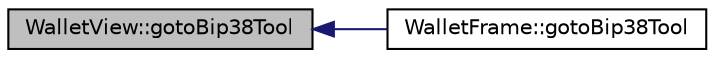 digraph "WalletView::gotoBip38Tool"
{
  edge [fontname="Helvetica",fontsize="10",labelfontname="Helvetica",labelfontsize="10"];
  node [fontname="Helvetica",fontsize="10",shape=record];
  rankdir="LR";
  Node37 [label="WalletView::gotoBip38Tool",height=0.2,width=0.4,color="black", fillcolor="grey75", style="filled", fontcolor="black"];
  Node37 -> Node38 [dir="back",color="midnightblue",fontsize="10",style="solid",fontname="Helvetica"];
  Node38 [label="WalletFrame::gotoBip38Tool",height=0.2,width=0.4,color="black", fillcolor="white", style="filled",URL="$class_wallet_frame.html#a0a22b92967e8811dcf4637fe6774fef1",tooltip="Show BIP 38 tool - default to Encryption tab. "];
}
